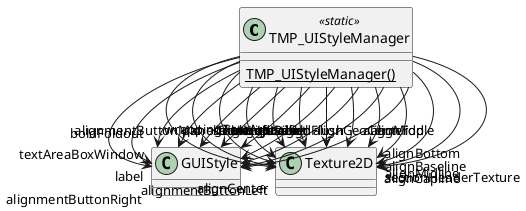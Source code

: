 @startuml
class TMP_UIStyleManager <<static>> {
    {static} TMP_UIStyleManager()
}
TMP_UIStyleManager --> "label" GUIStyle
TMP_UIStyleManager --> "textAreaBoxWindow" GUIStyle
TMP_UIStyleManager --> "boldFoldout" GUIStyle
TMP_UIStyleManager --> "panelTitle" GUIStyle
TMP_UIStyleManager --> "sectionHeader" GUIStyle
TMP_UIStyleManager --> "centeredLabel" GUIStyle
TMP_UIStyleManager --> "rightLabel" GUIStyle
TMP_UIStyleManager --> "wrappingTextArea" GUIStyle
TMP_UIStyleManager --> "alignmentButtonLeft" GUIStyle
TMP_UIStyleManager --> "alignmentButtonMid" GUIStyle
TMP_UIStyleManager --> "alignmentButtonRight" GUIStyle
TMP_UIStyleManager --> "alignLeft" Texture2D
TMP_UIStyleManager --> "alignCenter" Texture2D
TMP_UIStyleManager --> "alignRight" Texture2D
TMP_UIStyleManager --> "alignJustified" Texture2D
TMP_UIStyleManager --> "alignFlush" Texture2D
TMP_UIStyleManager --> "alignGeoCenter" Texture2D
TMP_UIStyleManager --> "alignTop" Texture2D
TMP_UIStyleManager --> "alignMiddle" Texture2D
TMP_UIStyleManager --> "alignBottom" Texture2D
TMP_UIStyleManager --> "alignBaseline" Texture2D
TMP_UIStyleManager --> "alignMidline" Texture2D
TMP_UIStyleManager --> "alignCapline" Texture2D
TMP_UIStyleManager --> "sectionHeaderTexture" Texture2D
@enduml
